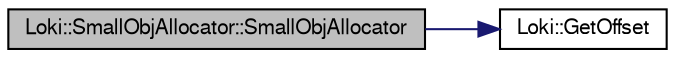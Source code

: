 digraph G
{
  bgcolor="transparent";
  edge [fontname="FreeSans",fontsize="10",labelfontname="FreeSans",labelfontsize="10"];
  node [fontname="FreeSans",fontsize="10",shape=record];
  rankdir=LR;
  Node1 [label="Loki::SmallObjAllocator::SmallObjAllocator",height=0.2,width=0.4,color="black", fillcolor="grey75", style="filled" fontcolor="black"];
  Node1 -> Node2 [color="midnightblue",fontsize="10",style="solid",fontname="FreeSans"];
  Node2 [label="Loki::GetOffset",height=0.2,width=0.4,color="black",URL="$a00217.html#g2f0821e243f812a3ae2abfaea51895e8"];
}

